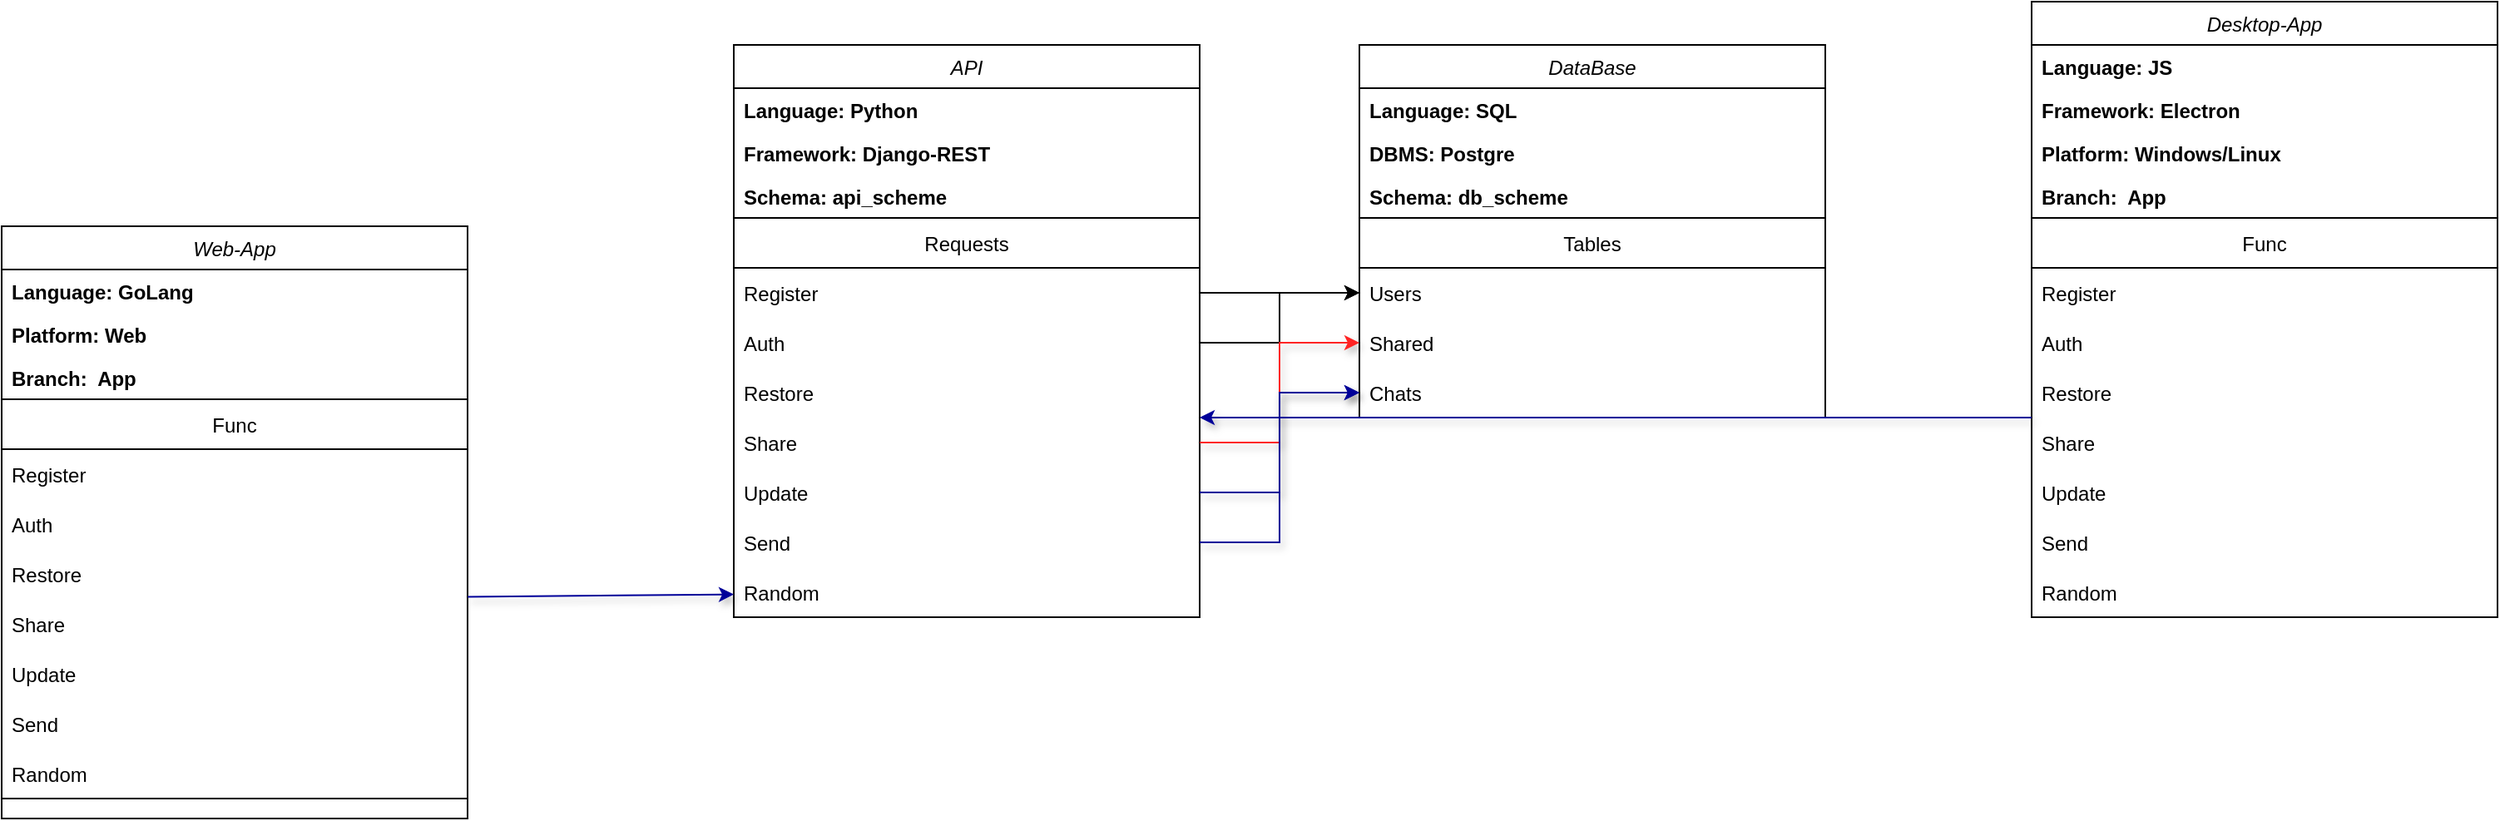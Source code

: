 <mxfile version="17.2.4" type="device"><diagram id="C5RBs43oDa-KdzZeNtuy" name="Page-1"><mxGraphModel dx="1091" dy="1008" grid="1" gridSize="10" guides="1" tooltips="1" connect="1" arrows="1" fold="1" page="1" pageScale="1" pageWidth="291" pageHeight="413" background="none" math="0" shadow="0"><root><mxCell id="WIyWlLk6GJQsqaUBKTNV-0"/><mxCell id="WIyWlLk6GJQsqaUBKTNV-1" parent="WIyWlLk6GJQsqaUBKTNV-0"/><mxCell id="zkfFHV4jXpPFQw0GAbJ--0" value="API" style="swimlane;fontStyle=2;align=center;verticalAlign=top;childLayout=stackLayout;horizontal=1;startSize=26;horizontalStack=0;resizeParent=1;resizeLast=0;collapsible=1;marginBottom=0;rounded=0;shadow=0;strokeWidth=1;" parent="WIyWlLk6GJQsqaUBKTNV-1" vertex="1"><mxGeometry x="1090" y="155" width="280" height="344" as="geometry"><mxRectangle x="230" y="140" width="160" height="26" as="alternateBounds"/></mxGeometry></mxCell><mxCell id="zkfFHV4jXpPFQw0GAbJ--3" value="Language: Python" style="text;align=left;verticalAlign=top;spacingLeft=4;spacingRight=4;overflow=hidden;rotatable=0;points=[[0,0.5],[1,0.5]];portConstraint=eastwest;rounded=0;shadow=0;html=0;fontStyle=1" parent="zkfFHV4jXpPFQw0GAbJ--0" vertex="1"><mxGeometry y="26" width="280" height="26" as="geometry"/></mxCell><mxCell id="zIFyu1XmObnqFQexIBDC-0" value="Framework: Django-REST" style="text;align=left;verticalAlign=top;spacingLeft=4;spacingRight=4;overflow=hidden;rotatable=0;points=[[0,0.5],[1,0.5]];portConstraint=eastwest;rounded=0;shadow=0;html=0;fontStyle=1" parent="zkfFHV4jXpPFQw0GAbJ--0" vertex="1"><mxGeometry y="52" width="280" height="26" as="geometry"/></mxCell><mxCell id="zIFyu1XmObnqFQexIBDC-7" value="Schema: api_scheme" style="text;align=left;verticalAlign=top;spacingLeft=4;spacingRight=4;overflow=hidden;rotatable=0;points=[[0,0.5],[1,0.5]];portConstraint=eastwest;rounded=0;shadow=0;html=0;fontStyle=1" parent="zkfFHV4jXpPFQw0GAbJ--0" vertex="1"><mxGeometry y="78" width="280" height="26" as="geometry"/></mxCell><mxCell id="zIFyu1XmObnqFQexIBDC-11" value="Requests" style="swimlane;fontStyle=0;childLayout=stackLayout;horizontal=1;startSize=30;horizontalStack=0;resizeParent=1;resizeParentMax=0;resizeLast=0;collapsible=1;marginBottom=0;" parent="zkfFHV4jXpPFQw0GAbJ--0" vertex="1"><mxGeometry y="104" width="280" height="240" as="geometry"/></mxCell><mxCell id="zIFyu1XmObnqFQexIBDC-12" value="Register" style="text;strokeColor=none;fillColor=none;align=left;verticalAlign=middle;spacingLeft=4;spacingRight=4;overflow=hidden;points=[[0,0.5],[1,0.5]];portConstraint=eastwest;rotatable=0;" parent="zIFyu1XmObnqFQexIBDC-11" vertex="1"><mxGeometry y="30" width="280" height="30" as="geometry"/></mxCell><mxCell id="zIFyu1XmObnqFQexIBDC-13" value="Auth" style="text;strokeColor=none;fillColor=none;align=left;verticalAlign=middle;spacingLeft=4;spacingRight=4;overflow=hidden;points=[[0,0.5],[1,0.5]];portConstraint=eastwest;rotatable=0;" parent="zIFyu1XmObnqFQexIBDC-11" vertex="1"><mxGeometry y="60" width="280" height="30" as="geometry"/></mxCell><mxCell id="zIFyu1XmObnqFQexIBDC-14" value="Restore" style="text;strokeColor=none;fillColor=none;align=left;verticalAlign=middle;spacingLeft=4;spacingRight=4;overflow=hidden;points=[[0,0.5],[1,0.5]];portConstraint=eastwest;rotatable=0;" parent="zIFyu1XmObnqFQexIBDC-11" vertex="1"><mxGeometry y="90" width="280" height="30" as="geometry"/></mxCell><mxCell id="zIFyu1XmObnqFQexIBDC-15" value="Share" style="text;strokeColor=none;fillColor=none;align=left;verticalAlign=middle;spacingLeft=4;spacingRight=4;overflow=hidden;points=[[0,0.5],[1,0.5]];portConstraint=eastwest;rotatable=0;" parent="zIFyu1XmObnqFQexIBDC-11" vertex="1"><mxGeometry y="120" width="280" height="30" as="geometry"/></mxCell><mxCell id="zIFyu1XmObnqFQexIBDC-19" value="Update" style="text;strokeColor=none;fillColor=none;align=left;verticalAlign=middle;spacingLeft=4;spacingRight=4;overflow=hidden;points=[[0,0.5],[1,0.5]];portConstraint=eastwest;rotatable=0;" parent="zIFyu1XmObnqFQexIBDC-11" vertex="1"><mxGeometry y="150" width="280" height="30" as="geometry"/></mxCell><mxCell id="zIFyu1XmObnqFQexIBDC-18" value="Send" style="text;strokeColor=none;fillColor=none;align=left;verticalAlign=middle;spacingLeft=4;spacingRight=4;overflow=hidden;points=[[0,0.5],[1,0.5]];portConstraint=eastwest;rotatable=0;" parent="zIFyu1XmObnqFQexIBDC-11" vertex="1"><mxGeometry y="180" width="280" height="30" as="geometry"/></mxCell><mxCell id="zIFyu1XmObnqFQexIBDC-17" value="Random" style="text;strokeColor=none;fillColor=none;align=left;verticalAlign=middle;spacingLeft=4;spacingRight=4;overflow=hidden;points=[[0,0.5],[1,0.5]];portConstraint=eastwest;rotatable=0;" parent="zIFyu1XmObnqFQexIBDC-11" vertex="1"><mxGeometry y="210" width="280" height="30" as="geometry"/></mxCell><mxCell id="zIFyu1XmObnqFQexIBDC-20" value="DataBase" style="swimlane;fontStyle=2;align=center;verticalAlign=top;childLayout=stackLayout;horizontal=1;startSize=26;horizontalStack=0;resizeParent=1;resizeLast=0;collapsible=1;marginBottom=0;rounded=0;shadow=0;strokeWidth=1;" parent="WIyWlLk6GJQsqaUBKTNV-1" vertex="1"><mxGeometry x="1466" y="155" width="280" height="224" as="geometry"><mxRectangle x="230" y="140" width="160" height="26" as="alternateBounds"/></mxGeometry></mxCell><mxCell id="zIFyu1XmObnqFQexIBDC-21" value="Language: SQL" style="text;align=left;verticalAlign=top;spacingLeft=4;spacingRight=4;overflow=hidden;rotatable=0;points=[[0,0.5],[1,0.5]];portConstraint=eastwest;rounded=0;shadow=0;html=0;fontStyle=1" parent="zIFyu1XmObnqFQexIBDC-20" vertex="1"><mxGeometry y="26" width="280" height="26" as="geometry"/></mxCell><mxCell id="zIFyu1XmObnqFQexIBDC-33" value="DBMS: Postgre" style="text;align=left;verticalAlign=top;spacingLeft=4;spacingRight=4;overflow=hidden;rotatable=0;points=[[0,0.5],[1,0.5]];portConstraint=eastwest;rounded=0;shadow=0;html=0;fontStyle=1" parent="zIFyu1XmObnqFQexIBDC-20" vertex="1"><mxGeometry y="52" width="280" height="26" as="geometry"/></mxCell><mxCell id="zIFyu1XmObnqFQexIBDC-23" value="Schema: db_scheme" style="text;align=left;verticalAlign=top;spacingLeft=4;spacingRight=4;overflow=hidden;rotatable=0;points=[[0,0.5],[1,0.5]];portConstraint=eastwest;rounded=0;shadow=0;html=0;fontStyle=1" parent="zIFyu1XmObnqFQexIBDC-20" vertex="1"><mxGeometry y="78" width="280" height="26" as="geometry"/></mxCell><mxCell id="zIFyu1XmObnqFQexIBDC-25" value="Tables" style="swimlane;fontStyle=0;childLayout=stackLayout;horizontal=1;startSize=30;horizontalStack=0;resizeParent=1;resizeParentMax=0;resizeLast=0;collapsible=1;marginBottom=0;" parent="zIFyu1XmObnqFQexIBDC-20" vertex="1"><mxGeometry y="104" width="280" height="120" as="geometry"/></mxCell><mxCell id="zIFyu1XmObnqFQexIBDC-26" value="Users" style="text;strokeColor=none;fillColor=none;align=left;verticalAlign=middle;spacingLeft=4;spacingRight=4;overflow=hidden;points=[[0,0.5],[1,0.5]];portConstraint=eastwest;rotatable=0;" parent="zIFyu1XmObnqFQexIBDC-25" vertex="1"><mxGeometry y="30" width="280" height="30" as="geometry"/></mxCell><mxCell id="zIFyu1XmObnqFQexIBDC-28" value="Shared" style="text;strokeColor=none;fillColor=none;align=left;verticalAlign=middle;spacingLeft=4;spacingRight=4;overflow=hidden;points=[[0,0.5],[1,0.5]];portConstraint=eastwest;rotatable=0;" parent="zIFyu1XmObnqFQexIBDC-25" vertex="1"><mxGeometry y="60" width="280" height="30" as="geometry"/></mxCell><mxCell id="zIFyu1XmObnqFQexIBDC-27" value="Chats" style="text;strokeColor=none;fillColor=none;align=left;verticalAlign=middle;spacingLeft=4;spacingRight=4;overflow=hidden;points=[[0,0.5],[1,0.5]];portConstraint=eastwest;rotatable=0;" parent="zIFyu1XmObnqFQexIBDC-25" vertex="1"><mxGeometry y="90" width="280" height="30" as="geometry"/></mxCell><mxCell id="zIFyu1XmObnqFQexIBDC-34" value="" style="endArrow=classic;html=1;rounded=0;entryX=0;entryY=0.5;entryDx=0;entryDy=0;exitX=1;exitY=0.5;exitDx=0;exitDy=0;" parent="WIyWlLk6GJQsqaUBKTNV-1" source="zIFyu1XmObnqFQexIBDC-12" target="zIFyu1XmObnqFQexIBDC-26" edge="1"><mxGeometry width="50" height="50" relative="1" as="geometry"><mxPoint x="532" y="306" as="sourcePoint"/><mxPoint x="582" y="256" as="targetPoint"/></mxGeometry></mxCell><mxCell id="zIFyu1XmObnqFQexIBDC-35" style="edgeStyle=orthogonalEdgeStyle;rounded=0;orthogonalLoop=1;jettySize=auto;html=1;entryX=0;entryY=0.5;entryDx=0;entryDy=0;" parent="WIyWlLk6GJQsqaUBKTNV-1" source="zIFyu1XmObnqFQexIBDC-13" target="zIFyu1XmObnqFQexIBDC-26" edge="1"><mxGeometry relative="1" as="geometry"/></mxCell><mxCell id="zIFyu1XmObnqFQexIBDC-36" style="edgeStyle=orthogonalEdgeStyle;rounded=0;orthogonalLoop=1;jettySize=auto;html=1;exitX=1;exitY=0.5;exitDx=0;exitDy=0;entryX=0;entryY=0.5;entryDx=0;entryDy=0;strokeColor=#FF2424;shadow=1;" parent="WIyWlLk6GJQsqaUBKTNV-1" source="zIFyu1XmObnqFQexIBDC-15" target="zIFyu1XmObnqFQexIBDC-28" edge="1"><mxGeometry relative="1" as="geometry"/></mxCell><mxCell id="zIFyu1XmObnqFQexIBDC-38" style="edgeStyle=orthogonalEdgeStyle;rounded=0;orthogonalLoop=1;jettySize=auto;html=1;entryX=0;entryY=0.5;entryDx=0;entryDy=0;shadow=1;labelBorderColor=#FF3D3D;fontColor=#FF0303;strokeColor=#000099;" parent="WIyWlLk6GJQsqaUBKTNV-1" source="zIFyu1XmObnqFQexIBDC-19" target="zIFyu1XmObnqFQexIBDC-27" edge="1"><mxGeometry relative="1" as="geometry"/></mxCell><mxCell id="zIFyu1XmObnqFQexIBDC-39" style="edgeStyle=orthogonalEdgeStyle;rounded=0;orthogonalLoop=1;jettySize=auto;html=1;entryX=0;entryY=0.5;entryDx=0;entryDy=0;shadow=1;labelBorderColor=#FF3D3D;fontColor=#FF0303;strokeColor=#000099;" parent="WIyWlLk6GJQsqaUBKTNV-1" source="zIFyu1XmObnqFQexIBDC-18" target="zIFyu1XmObnqFQexIBDC-27" edge="1"><mxGeometry relative="1" as="geometry"/></mxCell><mxCell id="zIFyu1XmObnqFQexIBDC-40" value="Web-App" style="swimlane;fontStyle=2;align=center;verticalAlign=top;childLayout=stackLayout;horizontal=1;startSize=26;horizontalStack=0;resizeParent=1;resizeLast=0;collapsible=1;marginBottom=0;rounded=0;shadow=0;strokeWidth=1;" parent="WIyWlLk6GJQsqaUBKTNV-1" vertex="1"><mxGeometry x="650" y="264" width="280" height="356" as="geometry"><mxRectangle x="230" y="140" width="160" height="26" as="alternateBounds"/></mxGeometry></mxCell><mxCell id="zIFyu1XmObnqFQexIBDC-41" value="Language: GoLang" style="text;align=left;verticalAlign=top;spacingLeft=4;spacingRight=4;overflow=hidden;rotatable=0;points=[[0,0.5],[1,0.5]];portConstraint=eastwest;rounded=0;shadow=0;html=0;fontStyle=1" parent="zIFyu1XmObnqFQexIBDC-40" vertex="1"><mxGeometry y="26" width="280" height="26" as="geometry"/></mxCell><mxCell id="zIFyu1XmObnqFQexIBDC-55" value="Platform: Web" style="text;align=left;verticalAlign=top;spacingLeft=4;spacingRight=4;overflow=hidden;rotatable=0;points=[[0,0.5],[1,0.5]];portConstraint=eastwest;rounded=0;shadow=0;html=0;fontStyle=1" parent="zIFyu1XmObnqFQexIBDC-40" vertex="1"><mxGeometry y="52" width="280" height="26" as="geometry"/></mxCell><mxCell id="zIFyu1XmObnqFQexIBDC-43" value="Branch:  App" style="text;align=left;verticalAlign=top;spacingLeft=4;spacingRight=4;overflow=hidden;rotatable=0;points=[[0,0.5],[1,0.5]];portConstraint=eastwest;rounded=0;shadow=0;html=0;fontStyle=1" parent="zIFyu1XmObnqFQexIBDC-40" vertex="1"><mxGeometry y="78" width="280" height="26" as="geometry"/></mxCell><mxCell id="zIFyu1XmObnqFQexIBDC-45" value="Func" style="swimlane;fontStyle=0;childLayout=stackLayout;horizontal=1;startSize=30;horizontalStack=0;resizeParent=1;resizeParentMax=0;resizeLast=0;collapsible=1;marginBottom=0;" parent="zIFyu1XmObnqFQexIBDC-40" vertex="1"><mxGeometry y="104" width="280" height="240" as="geometry"/></mxCell><mxCell id="zIFyu1XmObnqFQexIBDC-46" value="Register" style="text;strokeColor=none;fillColor=none;align=left;verticalAlign=middle;spacingLeft=4;spacingRight=4;overflow=hidden;points=[[0,0.5],[1,0.5]];portConstraint=eastwest;rotatable=0;" parent="zIFyu1XmObnqFQexIBDC-45" vertex="1"><mxGeometry y="30" width="280" height="30" as="geometry"/></mxCell><mxCell id="zIFyu1XmObnqFQexIBDC-47" value="Auth" style="text;strokeColor=none;fillColor=none;align=left;verticalAlign=middle;spacingLeft=4;spacingRight=4;overflow=hidden;points=[[0,0.5],[1,0.5]];portConstraint=eastwest;rotatable=0;" parent="zIFyu1XmObnqFQexIBDC-45" vertex="1"><mxGeometry y="60" width="280" height="30" as="geometry"/></mxCell><mxCell id="zIFyu1XmObnqFQexIBDC-48" value="Restore" style="text;strokeColor=none;fillColor=none;align=left;verticalAlign=middle;spacingLeft=4;spacingRight=4;overflow=hidden;points=[[0,0.5],[1,0.5]];portConstraint=eastwest;rotatable=0;" parent="zIFyu1XmObnqFQexIBDC-45" vertex="1"><mxGeometry y="90" width="280" height="30" as="geometry"/></mxCell><mxCell id="zIFyu1XmObnqFQexIBDC-49" value="Share" style="text;strokeColor=none;fillColor=none;align=left;verticalAlign=middle;spacingLeft=4;spacingRight=4;overflow=hidden;points=[[0,0.5],[1,0.5]];portConstraint=eastwest;rotatable=0;" parent="zIFyu1XmObnqFQexIBDC-45" vertex="1"><mxGeometry y="120" width="280" height="30" as="geometry"/></mxCell><mxCell id="zIFyu1XmObnqFQexIBDC-50" value="Update" style="text;strokeColor=none;fillColor=none;align=left;verticalAlign=middle;spacingLeft=4;spacingRight=4;overflow=hidden;points=[[0,0.5],[1,0.5]];portConstraint=eastwest;rotatable=0;" parent="zIFyu1XmObnqFQexIBDC-45" vertex="1"><mxGeometry y="150" width="280" height="30" as="geometry"/></mxCell><mxCell id="zIFyu1XmObnqFQexIBDC-51" value="Send" style="text;strokeColor=none;fillColor=none;align=left;verticalAlign=middle;spacingLeft=4;spacingRight=4;overflow=hidden;points=[[0,0.5],[1,0.5]];portConstraint=eastwest;rotatable=0;" parent="zIFyu1XmObnqFQexIBDC-45" vertex="1"><mxGeometry y="180" width="280" height="30" as="geometry"/></mxCell><mxCell id="zIFyu1XmObnqFQexIBDC-52" value="Random" style="text;strokeColor=none;fillColor=none;align=left;verticalAlign=middle;spacingLeft=4;spacingRight=4;overflow=hidden;points=[[0,0.5],[1,0.5]];portConstraint=eastwest;rotatable=0;" parent="zIFyu1XmObnqFQexIBDC-45" vertex="1"><mxGeometry y="210" width="280" height="30" as="geometry"/></mxCell><mxCell id="zIFyu1XmObnqFQexIBDC-53" value="" style="endArrow=classic;html=1;rounded=0;shadow=1;labelBorderColor=#FF3D3D;fontColor=#FF0303;strokeColor=#000099;" parent="WIyWlLk6GJQsqaUBKTNV-1" source="zIFyu1XmObnqFQexIBDC-45" target="zIFyu1XmObnqFQexIBDC-17" edge="1"><mxGeometry width="50" height="50" relative="1" as="geometry"><mxPoint x="1390" y="610" as="sourcePoint"/><mxPoint x="1140" y="570" as="targetPoint"/></mxGeometry></mxCell><mxCell id="zIFyu1XmObnqFQexIBDC-56" value="Desktop-App" style="swimlane;fontStyle=2;align=center;verticalAlign=top;childLayout=stackLayout;horizontal=1;startSize=26;horizontalStack=0;resizeParent=1;resizeLast=0;collapsible=1;marginBottom=0;rounded=0;shadow=0;strokeWidth=1;" parent="WIyWlLk6GJQsqaUBKTNV-1" vertex="1"><mxGeometry x="1870" y="129" width="280" height="370" as="geometry"><mxRectangle x="230" y="140" width="160" height="26" as="alternateBounds"/></mxGeometry></mxCell><mxCell id="zIFyu1XmObnqFQexIBDC-57" value="Language: JS" style="text;align=left;verticalAlign=top;spacingLeft=4;spacingRight=4;overflow=hidden;rotatable=0;points=[[0,0.5],[1,0.5]];portConstraint=eastwest;rounded=0;shadow=0;html=0;fontStyle=1" parent="zIFyu1XmObnqFQexIBDC-56" vertex="1"><mxGeometry y="26" width="280" height="26" as="geometry"/></mxCell><mxCell id="zIFyu1XmObnqFQexIBDC-69" value="Framework: Electron" style="text;align=left;verticalAlign=top;spacingLeft=4;spacingRight=4;overflow=hidden;rotatable=0;points=[[0,0.5],[1,0.5]];portConstraint=eastwest;rounded=0;shadow=0;html=0;fontStyle=1" parent="zIFyu1XmObnqFQexIBDC-56" vertex="1"><mxGeometry y="52" width="280" height="26" as="geometry"/></mxCell><mxCell id="zIFyu1XmObnqFQexIBDC-58" value="Platform: Windows/Linux" style="text;align=left;verticalAlign=top;spacingLeft=4;spacingRight=4;overflow=hidden;rotatable=0;points=[[0,0.5],[1,0.5]];portConstraint=eastwest;rounded=0;shadow=0;html=0;fontStyle=1" parent="zIFyu1XmObnqFQexIBDC-56" vertex="1"><mxGeometry y="78" width="280" height="26" as="geometry"/></mxCell><mxCell id="zIFyu1XmObnqFQexIBDC-59" value="Branch:  App" style="text;align=left;verticalAlign=top;spacingLeft=4;spacingRight=4;overflow=hidden;rotatable=0;points=[[0,0.5],[1,0.5]];portConstraint=eastwest;rounded=0;shadow=0;html=0;fontStyle=1" parent="zIFyu1XmObnqFQexIBDC-56" vertex="1"><mxGeometry y="104" width="280" height="26" as="geometry"/></mxCell><mxCell id="zIFyu1XmObnqFQexIBDC-61" value="Func" style="swimlane;fontStyle=0;childLayout=stackLayout;horizontal=1;startSize=30;horizontalStack=0;resizeParent=1;resizeParentMax=0;resizeLast=0;collapsible=1;marginBottom=0;" parent="zIFyu1XmObnqFQexIBDC-56" vertex="1"><mxGeometry y="130" width="280" height="240" as="geometry"/></mxCell><mxCell id="zIFyu1XmObnqFQexIBDC-62" value="Register" style="text;strokeColor=none;fillColor=none;align=left;verticalAlign=middle;spacingLeft=4;spacingRight=4;overflow=hidden;points=[[0,0.5],[1,0.5]];portConstraint=eastwest;rotatable=0;" parent="zIFyu1XmObnqFQexIBDC-61" vertex="1"><mxGeometry y="30" width="280" height="30" as="geometry"/></mxCell><mxCell id="zIFyu1XmObnqFQexIBDC-63" value="Auth" style="text;strokeColor=none;fillColor=none;align=left;verticalAlign=middle;spacingLeft=4;spacingRight=4;overflow=hidden;points=[[0,0.5],[1,0.5]];portConstraint=eastwest;rotatable=0;" parent="zIFyu1XmObnqFQexIBDC-61" vertex="1"><mxGeometry y="60" width="280" height="30" as="geometry"/></mxCell><mxCell id="zIFyu1XmObnqFQexIBDC-64" value="Restore" style="text;strokeColor=none;fillColor=none;align=left;verticalAlign=middle;spacingLeft=4;spacingRight=4;overflow=hidden;points=[[0,0.5],[1,0.5]];portConstraint=eastwest;rotatable=0;" parent="zIFyu1XmObnqFQexIBDC-61" vertex="1"><mxGeometry y="90" width="280" height="30" as="geometry"/></mxCell><mxCell id="zIFyu1XmObnqFQexIBDC-65" value="Share" style="text;strokeColor=none;fillColor=none;align=left;verticalAlign=middle;spacingLeft=4;spacingRight=4;overflow=hidden;points=[[0,0.5],[1,0.5]];portConstraint=eastwest;rotatable=0;" parent="zIFyu1XmObnqFQexIBDC-61" vertex="1"><mxGeometry y="120" width="280" height="30" as="geometry"/></mxCell><mxCell id="zIFyu1XmObnqFQexIBDC-66" value="Update" style="text;strokeColor=none;fillColor=none;align=left;verticalAlign=middle;spacingLeft=4;spacingRight=4;overflow=hidden;points=[[0,0.5],[1,0.5]];portConstraint=eastwest;rotatable=0;" parent="zIFyu1XmObnqFQexIBDC-61" vertex="1"><mxGeometry y="150" width="280" height="30" as="geometry"/></mxCell><mxCell id="zIFyu1XmObnqFQexIBDC-67" value="Send" style="text;strokeColor=none;fillColor=none;align=left;verticalAlign=middle;spacingLeft=4;spacingRight=4;overflow=hidden;points=[[0,0.5],[1,0.5]];portConstraint=eastwest;rotatable=0;" parent="zIFyu1XmObnqFQexIBDC-61" vertex="1"><mxGeometry y="180" width="280" height="30" as="geometry"/></mxCell><mxCell id="zIFyu1XmObnqFQexIBDC-68" value="Random" style="text;strokeColor=none;fillColor=none;align=left;verticalAlign=middle;spacingLeft=4;spacingRight=4;overflow=hidden;points=[[0,0.5],[1,0.5]];portConstraint=eastwest;rotatable=0;" parent="zIFyu1XmObnqFQexIBDC-61" vertex="1"><mxGeometry y="210" width="280" height="30" as="geometry"/></mxCell><mxCell id="zIFyu1XmObnqFQexIBDC-70" value="" style="endArrow=classic;html=1;rounded=0;shadow=1;labelBorderColor=#FF3D3D;fontColor=#FF0303;strokeColor=#000099;" parent="WIyWlLk6GJQsqaUBKTNV-1" target="zIFyu1XmObnqFQexIBDC-11" edge="1" source="zIFyu1XmObnqFQexIBDC-61"><mxGeometry width="50" height="50" relative="1" as="geometry"><mxPoint x="1102" y="496" as="sourcePoint"/><mxPoint x="1290" y="840" as="targetPoint"/><Array as="points"/></mxGeometry></mxCell></root></mxGraphModel></diagram></mxfile>